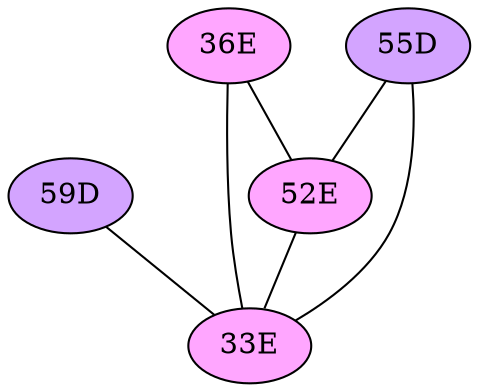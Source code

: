 // The Round Table
graph {
	"59D" [fillcolor="#D3A4FF" style=radial]
	"33E" [fillcolor="#FFA6FF" style=radial]
	"59D" -- "33E" [penwidth=1]
	"36E" [fillcolor="#FFA6FF" style=radial]
	"52E" [fillcolor="#FFA6FF" style=radial]
	"36E" -- "52E" [penwidth=1]
	"36E" [fillcolor="#FFA6FF" style=radial]
	"33E" [fillcolor="#FFA6FF" style=radial]
	"36E" -- "33E" [penwidth=1]
	"55D" [fillcolor="#D3A4FF" style=radial]
	"52E" [fillcolor="#FFA6FF" style=radial]
	"55D" -- "52E" [penwidth=1]
	"55D" [fillcolor="#D3A4FF" style=radial]
	"33E" [fillcolor="#FFA6FF" style=radial]
	"55D" -- "33E" [penwidth=1]
	"52E" [fillcolor="#FFA6FF" style=radial]
	"33E" [fillcolor="#FFA6FF" style=radial]
	"52E" -- "33E" [penwidth=1]
}
